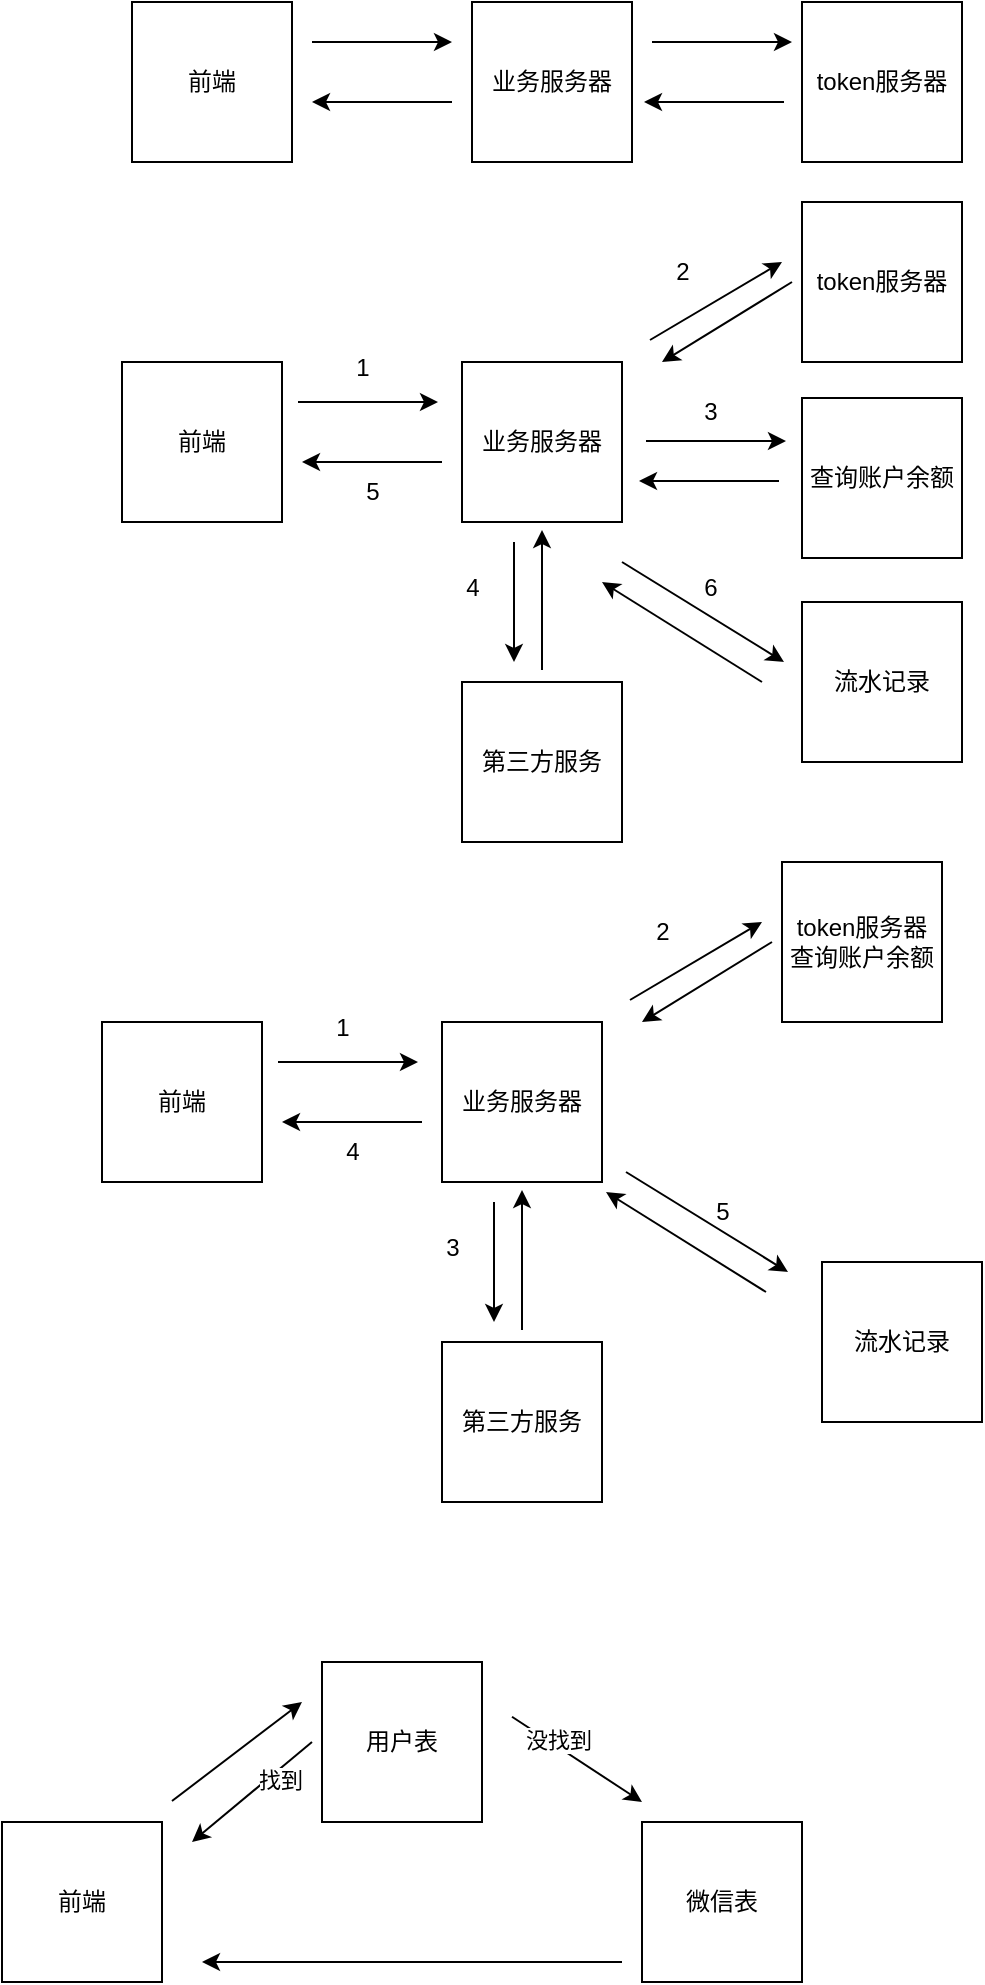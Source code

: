 <mxfile version="21.1.4" type="github">
  <diagram name="第 1 页" id="pDRX0Rz2GUlCkOXvbV1x">
    <mxGraphModel dx="1242" dy="748" grid="1" gridSize="10" guides="1" tooltips="1" connect="1" arrows="1" fold="1" page="1" pageScale="1" pageWidth="827" pageHeight="1169" math="0" shadow="0">
      <root>
        <mxCell id="0" />
        <mxCell id="1" parent="0" />
        <mxCell id="b_eF_Y_KIvp4HKJgSZzn-1" value="前端" style="whiteSpace=wrap;html=1;aspect=fixed;" vertex="1" parent="1">
          <mxGeometry x="145" y="10" width="80" height="80" as="geometry" />
        </mxCell>
        <mxCell id="b_eF_Y_KIvp4HKJgSZzn-2" value="token服务器" style="whiteSpace=wrap;html=1;aspect=fixed;" vertex="1" parent="1">
          <mxGeometry x="480" y="10" width="80" height="80" as="geometry" />
        </mxCell>
        <mxCell id="b_eF_Y_KIvp4HKJgSZzn-3" value="业务服务器" style="whiteSpace=wrap;html=1;aspect=fixed;" vertex="1" parent="1">
          <mxGeometry x="315" y="10" width="80" height="80" as="geometry" />
        </mxCell>
        <mxCell id="b_eF_Y_KIvp4HKJgSZzn-7" value="" style="endArrow=classic;html=1;rounded=0;" edge="1" parent="1">
          <mxGeometry width="50" height="50" relative="1" as="geometry">
            <mxPoint x="405" y="30" as="sourcePoint" />
            <mxPoint x="475" y="30" as="targetPoint" />
          </mxGeometry>
        </mxCell>
        <mxCell id="b_eF_Y_KIvp4HKJgSZzn-8" value="" style="endArrow=classic;html=1;rounded=0;" edge="1" parent="1">
          <mxGeometry width="50" height="50" relative="1" as="geometry">
            <mxPoint x="235" y="30" as="sourcePoint" />
            <mxPoint x="305" y="30" as="targetPoint" />
          </mxGeometry>
        </mxCell>
        <mxCell id="b_eF_Y_KIvp4HKJgSZzn-9" value="" style="endArrow=classic;html=1;rounded=0;" edge="1" parent="1">
          <mxGeometry width="50" height="50" relative="1" as="geometry">
            <mxPoint x="471" y="60" as="sourcePoint" />
            <mxPoint x="401" y="60" as="targetPoint" />
          </mxGeometry>
        </mxCell>
        <mxCell id="b_eF_Y_KIvp4HKJgSZzn-10" value="" style="endArrow=classic;html=1;rounded=0;" edge="1" parent="1">
          <mxGeometry width="50" height="50" relative="1" as="geometry">
            <mxPoint x="305" y="60" as="sourcePoint" />
            <mxPoint x="235" y="60" as="targetPoint" />
          </mxGeometry>
        </mxCell>
        <mxCell id="b_eF_Y_KIvp4HKJgSZzn-11" value="前端" style="whiteSpace=wrap;html=1;aspect=fixed;" vertex="1" parent="1">
          <mxGeometry x="140" y="190" width="80" height="80" as="geometry" />
        </mxCell>
        <mxCell id="b_eF_Y_KIvp4HKJgSZzn-12" value="业务服务器" style="whiteSpace=wrap;html=1;aspect=fixed;" vertex="1" parent="1">
          <mxGeometry x="310" y="190" width="80" height="80" as="geometry" />
        </mxCell>
        <mxCell id="b_eF_Y_KIvp4HKJgSZzn-14" value="" style="endArrow=classic;html=1;rounded=0;" edge="1" parent="1">
          <mxGeometry width="50" height="50" relative="1" as="geometry">
            <mxPoint x="228" y="210" as="sourcePoint" />
            <mxPoint x="298" y="210" as="targetPoint" />
          </mxGeometry>
        </mxCell>
        <mxCell id="b_eF_Y_KIvp4HKJgSZzn-15" value="token服务器" style="whiteSpace=wrap;html=1;aspect=fixed;" vertex="1" parent="1">
          <mxGeometry x="480" y="110" width="80" height="80" as="geometry" />
        </mxCell>
        <mxCell id="b_eF_Y_KIvp4HKJgSZzn-16" value="" style="endArrow=classic;html=1;rounded=0;" edge="1" parent="1">
          <mxGeometry width="50" height="50" relative="1" as="geometry">
            <mxPoint x="404" y="179" as="sourcePoint" />
            <mxPoint x="470" y="140" as="targetPoint" />
          </mxGeometry>
        </mxCell>
        <mxCell id="b_eF_Y_KIvp4HKJgSZzn-17" value="" style="endArrow=classic;html=1;rounded=0;" edge="1" parent="1">
          <mxGeometry width="50" height="50" relative="1" as="geometry">
            <mxPoint x="475" y="150" as="sourcePoint" />
            <mxPoint x="410" y="190" as="targetPoint" />
          </mxGeometry>
        </mxCell>
        <mxCell id="b_eF_Y_KIvp4HKJgSZzn-18" value="流水记录" style="whiteSpace=wrap;html=1;aspect=fixed;" vertex="1" parent="1">
          <mxGeometry x="480" y="310" width="80" height="80" as="geometry" />
        </mxCell>
        <mxCell id="b_eF_Y_KIvp4HKJgSZzn-19" value="" style="endArrow=classic;html=1;rounded=0;" edge="1" parent="1">
          <mxGeometry width="50" height="50" relative="1" as="geometry">
            <mxPoint x="402" y="229.5" as="sourcePoint" />
            <mxPoint x="472" y="229.5" as="targetPoint" />
          </mxGeometry>
        </mxCell>
        <mxCell id="b_eF_Y_KIvp4HKJgSZzn-20" value="查询账户余额" style="whiteSpace=wrap;html=1;aspect=fixed;" vertex="1" parent="1">
          <mxGeometry x="480" y="208" width="80" height="80" as="geometry" />
        </mxCell>
        <mxCell id="b_eF_Y_KIvp4HKJgSZzn-21" value="" style="endArrow=classic;html=1;rounded=0;" edge="1" parent="1">
          <mxGeometry width="50" height="50" relative="1" as="geometry">
            <mxPoint x="390" y="290" as="sourcePoint" />
            <mxPoint x="471" y="340" as="targetPoint" />
          </mxGeometry>
        </mxCell>
        <mxCell id="b_eF_Y_KIvp4HKJgSZzn-22" value="" style="endArrow=classic;html=1;rounded=0;" edge="1" parent="1">
          <mxGeometry width="50" height="50" relative="1" as="geometry">
            <mxPoint x="460" y="350" as="sourcePoint" />
            <mxPoint x="380" y="300" as="targetPoint" />
          </mxGeometry>
        </mxCell>
        <mxCell id="b_eF_Y_KIvp4HKJgSZzn-23" value="" style="endArrow=classic;html=1;rounded=0;" edge="1" parent="1">
          <mxGeometry width="50" height="50" relative="1" as="geometry">
            <mxPoint x="300" y="240" as="sourcePoint" />
            <mxPoint x="230" y="240" as="targetPoint" />
          </mxGeometry>
        </mxCell>
        <mxCell id="b_eF_Y_KIvp4HKJgSZzn-24" value="" style="endArrow=classic;html=1;rounded=0;" edge="1" parent="1">
          <mxGeometry width="50" height="50" relative="1" as="geometry">
            <mxPoint x="468.5" y="249.5" as="sourcePoint" />
            <mxPoint x="398.5" y="249.5" as="targetPoint" />
          </mxGeometry>
        </mxCell>
        <mxCell id="b_eF_Y_KIvp4HKJgSZzn-26" value="第三方服务" style="whiteSpace=wrap;html=1;aspect=fixed;" vertex="1" parent="1">
          <mxGeometry x="310" y="350" width="80" height="80" as="geometry" />
        </mxCell>
        <mxCell id="b_eF_Y_KIvp4HKJgSZzn-27" value="" style="endArrow=classic;html=1;rounded=0;" edge="1" parent="1">
          <mxGeometry width="50" height="50" relative="1" as="geometry">
            <mxPoint x="336" y="280" as="sourcePoint" />
            <mxPoint x="336" y="340" as="targetPoint" />
          </mxGeometry>
        </mxCell>
        <mxCell id="b_eF_Y_KIvp4HKJgSZzn-29" value="" style="endArrow=classic;html=1;rounded=0;" edge="1" parent="1">
          <mxGeometry width="50" height="50" relative="1" as="geometry">
            <mxPoint x="350" y="344" as="sourcePoint" />
            <mxPoint x="350" y="274" as="targetPoint" />
          </mxGeometry>
        </mxCell>
        <mxCell id="b_eF_Y_KIvp4HKJgSZzn-30" value="1" style="text;html=1;align=center;verticalAlign=middle;resizable=0;points=[];autosize=1;strokeColor=none;fillColor=none;" vertex="1" parent="1">
          <mxGeometry x="245" y="178" width="30" height="30" as="geometry" />
        </mxCell>
        <mxCell id="b_eF_Y_KIvp4HKJgSZzn-31" value="2" style="text;html=1;align=center;verticalAlign=middle;resizable=0;points=[];autosize=1;strokeColor=none;fillColor=none;" vertex="1" parent="1">
          <mxGeometry x="405" y="130" width="30" height="30" as="geometry" />
        </mxCell>
        <mxCell id="b_eF_Y_KIvp4HKJgSZzn-32" value="3" style="text;html=1;align=center;verticalAlign=middle;resizable=0;points=[];autosize=1;strokeColor=none;fillColor=none;" vertex="1" parent="1">
          <mxGeometry x="419" y="200" width="30" height="30" as="geometry" />
        </mxCell>
        <mxCell id="b_eF_Y_KIvp4HKJgSZzn-33" value="4" style="text;html=1;align=center;verticalAlign=middle;resizable=0;points=[];autosize=1;strokeColor=none;fillColor=none;" vertex="1" parent="1">
          <mxGeometry x="300" y="288" width="30" height="30" as="geometry" />
        </mxCell>
        <mxCell id="b_eF_Y_KIvp4HKJgSZzn-34" value="5" style="text;html=1;align=center;verticalAlign=middle;resizable=0;points=[];autosize=1;strokeColor=none;fillColor=none;" vertex="1" parent="1">
          <mxGeometry x="250" y="240" width="30" height="30" as="geometry" />
        </mxCell>
        <mxCell id="b_eF_Y_KIvp4HKJgSZzn-35" value="6" style="text;html=1;align=center;verticalAlign=middle;resizable=0;points=[];autosize=1;strokeColor=none;fillColor=none;" vertex="1" parent="1">
          <mxGeometry x="419" y="288" width="30" height="30" as="geometry" />
        </mxCell>
        <mxCell id="b_eF_Y_KIvp4HKJgSZzn-37" value="前端" style="whiteSpace=wrap;html=1;aspect=fixed;" vertex="1" parent="1">
          <mxGeometry x="130" y="520" width="80" height="80" as="geometry" />
        </mxCell>
        <mxCell id="b_eF_Y_KIvp4HKJgSZzn-38" value="业务服务器" style="whiteSpace=wrap;html=1;aspect=fixed;" vertex="1" parent="1">
          <mxGeometry x="300" y="520" width="80" height="80" as="geometry" />
        </mxCell>
        <mxCell id="b_eF_Y_KIvp4HKJgSZzn-39" value="" style="endArrow=classic;html=1;rounded=0;" edge="1" parent="1">
          <mxGeometry width="50" height="50" relative="1" as="geometry">
            <mxPoint x="218" y="540" as="sourcePoint" />
            <mxPoint x="288" y="540" as="targetPoint" />
          </mxGeometry>
        </mxCell>
        <mxCell id="b_eF_Y_KIvp4HKJgSZzn-40" value="token服务器&lt;br&gt;查询账户余额" style="whiteSpace=wrap;html=1;aspect=fixed;" vertex="1" parent="1">
          <mxGeometry x="470" y="440" width="80" height="80" as="geometry" />
        </mxCell>
        <mxCell id="b_eF_Y_KIvp4HKJgSZzn-41" value="" style="endArrow=classic;html=1;rounded=0;" edge="1" parent="1">
          <mxGeometry width="50" height="50" relative="1" as="geometry">
            <mxPoint x="394" y="509" as="sourcePoint" />
            <mxPoint x="460" y="470" as="targetPoint" />
          </mxGeometry>
        </mxCell>
        <mxCell id="b_eF_Y_KIvp4HKJgSZzn-42" value="" style="endArrow=classic;html=1;rounded=0;" edge="1" parent="1">
          <mxGeometry width="50" height="50" relative="1" as="geometry">
            <mxPoint x="465" y="480" as="sourcePoint" />
            <mxPoint x="400" y="520" as="targetPoint" />
          </mxGeometry>
        </mxCell>
        <mxCell id="b_eF_Y_KIvp4HKJgSZzn-43" value="流水记录" style="whiteSpace=wrap;html=1;aspect=fixed;" vertex="1" parent="1">
          <mxGeometry x="490" y="640" width="80" height="80" as="geometry" />
        </mxCell>
        <mxCell id="b_eF_Y_KIvp4HKJgSZzn-46" value="" style="endArrow=classic;html=1;rounded=0;" edge="1" parent="1">
          <mxGeometry width="50" height="50" relative="1" as="geometry">
            <mxPoint x="392" y="595" as="sourcePoint" />
            <mxPoint x="473" y="645" as="targetPoint" />
          </mxGeometry>
        </mxCell>
        <mxCell id="b_eF_Y_KIvp4HKJgSZzn-47" value="" style="endArrow=classic;html=1;rounded=0;" edge="1" parent="1">
          <mxGeometry width="50" height="50" relative="1" as="geometry">
            <mxPoint x="462" y="655" as="sourcePoint" />
            <mxPoint x="382" y="605" as="targetPoint" />
          </mxGeometry>
        </mxCell>
        <mxCell id="b_eF_Y_KIvp4HKJgSZzn-48" value="" style="endArrow=classic;html=1;rounded=0;" edge="1" parent="1">
          <mxGeometry width="50" height="50" relative="1" as="geometry">
            <mxPoint x="290" y="570" as="sourcePoint" />
            <mxPoint x="220" y="570" as="targetPoint" />
          </mxGeometry>
        </mxCell>
        <mxCell id="b_eF_Y_KIvp4HKJgSZzn-50" value="第三方服务" style="whiteSpace=wrap;html=1;aspect=fixed;" vertex="1" parent="1">
          <mxGeometry x="300" y="680" width="80" height="80" as="geometry" />
        </mxCell>
        <mxCell id="b_eF_Y_KIvp4HKJgSZzn-51" value="" style="endArrow=classic;html=1;rounded=0;" edge="1" parent="1">
          <mxGeometry width="50" height="50" relative="1" as="geometry">
            <mxPoint x="326" y="610" as="sourcePoint" />
            <mxPoint x="326" y="670" as="targetPoint" />
          </mxGeometry>
        </mxCell>
        <mxCell id="b_eF_Y_KIvp4HKJgSZzn-52" value="" style="endArrow=classic;html=1;rounded=0;" edge="1" parent="1">
          <mxGeometry width="50" height="50" relative="1" as="geometry">
            <mxPoint x="340" y="674" as="sourcePoint" />
            <mxPoint x="340" y="604" as="targetPoint" />
          </mxGeometry>
        </mxCell>
        <mxCell id="b_eF_Y_KIvp4HKJgSZzn-53" value="1" style="text;html=1;align=center;verticalAlign=middle;resizable=0;points=[];autosize=1;strokeColor=none;fillColor=none;" vertex="1" parent="1">
          <mxGeometry x="235" y="508" width="30" height="30" as="geometry" />
        </mxCell>
        <mxCell id="b_eF_Y_KIvp4HKJgSZzn-54" value="2" style="text;html=1;align=center;verticalAlign=middle;resizable=0;points=[];autosize=1;strokeColor=none;fillColor=none;" vertex="1" parent="1">
          <mxGeometry x="395" y="460" width="30" height="30" as="geometry" />
        </mxCell>
        <mxCell id="b_eF_Y_KIvp4HKJgSZzn-56" value="3" style="text;html=1;align=center;verticalAlign=middle;resizable=0;points=[];autosize=1;strokeColor=none;fillColor=none;" vertex="1" parent="1">
          <mxGeometry x="290" y="618" width="30" height="30" as="geometry" />
        </mxCell>
        <mxCell id="b_eF_Y_KIvp4HKJgSZzn-57" value="4" style="text;html=1;align=center;verticalAlign=middle;resizable=0;points=[];autosize=1;strokeColor=none;fillColor=none;" vertex="1" parent="1">
          <mxGeometry x="240" y="570" width="30" height="30" as="geometry" />
        </mxCell>
        <mxCell id="b_eF_Y_KIvp4HKJgSZzn-58" value="5" style="text;html=1;align=center;verticalAlign=middle;resizable=0;points=[];autosize=1;strokeColor=none;fillColor=none;" vertex="1" parent="1">
          <mxGeometry x="425" y="600" width="30" height="30" as="geometry" />
        </mxCell>
        <mxCell id="b_eF_Y_KIvp4HKJgSZzn-60" value="前端" style="whiteSpace=wrap;html=1;aspect=fixed;" vertex="1" parent="1">
          <mxGeometry x="80" y="920" width="80" height="80" as="geometry" />
        </mxCell>
        <mxCell id="b_eF_Y_KIvp4HKJgSZzn-61" value="微信表" style="whiteSpace=wrap;html=1;aspect=fixed;" vertex="1" parent="1">
          <mxGeometry x="400" y="920" width="80" height="80" as="geometry" />
        </mxCell>
        <mxCell id="b_eF_Y_KIvp4HKJgSZzn-62" value="用户表" style="whiteSpace=wrap;html=1;aspect=fixed;" vertex="1" parent="1">
          <mxGeometry x="240" y="840" width="80" height="80" as="geometry" />
        </mxCell>
        <mxCell id="b_eF_Y_KIvp4HKJgSZzn-63" value="" style="endArrow=classic;html=1;rounded=0;" edge="1" parent="1">
          <mxGeometry width="50" height="50" relative="1" as="geometry">
            <mxPoint x="165" y="909.5" as="sourcePoint" />
            <mxPoint x="230" y="860" as="targetPoint" />
          </mxGeometry>
        </mxCell>
        <mxCell id="b_eF_Y_KIvp4HKJgSZzn-64" value="" style="endArrow=classic;html=1;rounded=0;" edge="1" parent="1">
          <mxGeometry width="50" height="50" relative="1" as="geometry">
            <mxPoint x="335" y="867.38" as="sourcePoint" />
            <mxPoint x="400" y="910" as="targetPoint" />
          </mxGeometry>
        </mxCell>
        <mxCell id="b_eF_Y_KIvp4HKJgSZzn-68" value="没找到" style="edgeLabel;html=1;align=center;verticalAlign=middle;resizable=0;points=[];" vertex="1" connectable="0" parent="b_eF_Y_KIvp4HKJgSZzn-64">
          <mxGeometry x="-0.341" y="3" relative="1" as="geometry">
            <mxPoint as="offset" />
          </mxGeometry>
        </mxCell>
        <mxCell id="b_eF_Y_KIvp4HKJgSZzn-65" value="" style="endArrow=classic;html=1;rounded=0;" edge="1" parent="1">
          <mxGeometry width="50" height="50" relative="1" as="geometry">
            <mxPoint x="390" y="990" as="sourcePoint" />
            <mxPoint x="180" y="990" as="targetPoint" />
          </mxGeometry>
        </mxCell>
        <mxCell id="b_eF_Y_KIvp4HKJgSZzn-66" value="" style="endArrow=classic;html=1;rounded=0;" edge="1" parent="1">
          <mxGeometry width="50" height="50" relative="1" as="geometry">
            <mxPoint x="235" y="880" as="sourcePoint" />
            <mxPoint x="175" y="930" as="targetPoint" />
          </mxGeometry>
        </mxCell>
        <mxCell id="b_eF_Y_KIvp4HKJgSZzn-67" value="找到" style="edgeLabel;html=1;align=center;verticalAlign=middle;resizable=0;points=[];" vertex="1" connectable="0" parent="b_eF_Y_KIvp4HKJgSZzn-66">
          <mxGeometry x="-0.354" y="4" relative="1" as="geometry">
            <mxPoint as="offset" />
          </mxGeometry>
        </mxCell>
      </root>
    </mxGraphModel>
  </diagram>
</mxfile>
